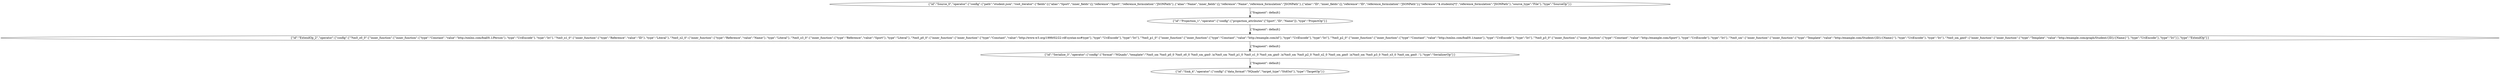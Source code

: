 digraph {
    0 [ label = "{\"id\":\"Source_0\",\"operator\":{\"config\":{\"path\":\"student.json\",\"root_iterator\":{\"fields\":[{\"alias\":\"Sport\",\"inner_fields\":[],\"reference\":\"Sport\",\"reference_formulation\":\"JSONPath\"},{\"alias\":\"Name\",\"inner_fields\":[],\"reference\":\"Name\",\"reference_formulation\":\"JSONPath\"},{\"alias\":\"ID\",\"inner_fields\":[],\"reference\":\"ID\",\"reference_formulation\":\"JSONPath\"}],\"reference\":\"$.students[*]\",\"reference_formulation\":\"JSONPath\"},\"source_type\":\"File\"},\"type\":\"SourceOp\"}}" ]
    1 [ label = "{\"id\":\"Projection_1\",\"operator\":{\"config\":{\"projection_attributes\":[\"Sport\",\"ID\",\"Name\"]},\"type\":\"ProjectOp\"}}" ]
    2 [ label = "{\"id\":\"ExtendOp_2\",\"operator\":{\"config\":{\"?tm0_o0_0\":{\"inner_function\":{\"inner_function\":{\"type\":\"Constant\",\"value\":\"http://xmlns.com/foaf/0.1/Person\"},\"type\":\"UriEncode\"},\"type\":\"Iri\"},\"?tm0_o1_0\":{\"inner_function\":{\"type\":\"Reference\",\"value\":\"ID\"},\"type\":\"Literal\"},\"?tm0_o2_0\":{\"inner_function\":{\"type\":\"Reference\",\"value\":\"Name\"},\"type\":\"Literal\"},\"?tm0_o3_0\":{\"inner_function\":{\"type\":\"Reference\",\"value\":\"Sport\"},\"type\":\"Literal\"},\"?tm0_p0_0\":{\"inner_function\":{\"inner_function\":{\"type\":\"Constant\",\"value\":\"http://www.w3.org/1999/02/22-rdf-syntax-ns#type\"},\"type\":\"UriEncode\"},\"type\":\"Iri\"},\"?tm0_p1_0\":{\"inner_function\":{\"inner_function\":{\"type\":\"Constant\",\"value\":\"http://example.com/id\"},\"type\":\"UriEncode\"},\"type\":\"Iri\"},\"?tm0_p2_0\":{\"inner_function\":{\"inner_function\":{\"type\":\"Constant\",\"value\":\"http://xmlns.com/foaf/0.1/name\"},\"type\":\"UriEncode\"},\"type\":\"Iri\"},\"?tm0_p3_0\":{\"inner_function\":{\"inner_function\":{\"type\":\"Constant\",\"value\":\"http://example.com/Sport\"},\"type\":\"UriEncode\"},\"type\":\"Iri\"},\"?tm0_sm\":{\"inner_function\":{\"inner_function\":{\"type\":\"Template\",\"value\":\"http://example.com/Student/{ID}/{Name}\"},\"type\":\"UriEncode\"},\"type\":\"Iri\"},\"?tm0_sm_gm0\":{\"inner_function\":{\"inner_function\":{\"type\":\"Template\",\"value\":\"http://example.com/graph/Student/{ID}/{Name}\"},\"type\":\"UriEncode\"},\"type\":\"Iri\"}},\"type\":\"ExtendOp\"}}" ]
    3 [ label = "{\"id\":\"Serialize_3\",\"operator\":{\"config\":{\"format\":\"NQuads\",\"template\":\"?tm0_sm ?tm0_p0_0 ?tm0_o0_0 ?tm0_sm_gm0 .\\n?tm0_sm ?tm0_p1_0 ?tm0_o1_0 ?tm0_sm_gm0 .\\n?tm0_sm ?tm0_p2_0 ?tm0_o2_0 ?tm0_sm_gm0 .\\n?tm0_sm ?tm0_p3_0 ?tm0_o3_0 ?tm0_sm_gm0 .\"},\"type\":\"SerializerOp\"}}" ]
    4 [ label = "{\"id\":\"Sink_4\",\"operator\":{\"config\":{\"data_format\":\"NQuads\",\"target_type\":\"StdOut\"},\"type\":\"TargetOp\"}}" ]
    0 -> 1 [ label = "{\"fragment\": default}" ]
    1 -> 2 [ label = "{\"fragment\": default}" ]
    2 -> 3 [ label = "{\"fragment\": default}" ]
    3 -> 4 [ label = "{\"fragment\": default}" ]
}
